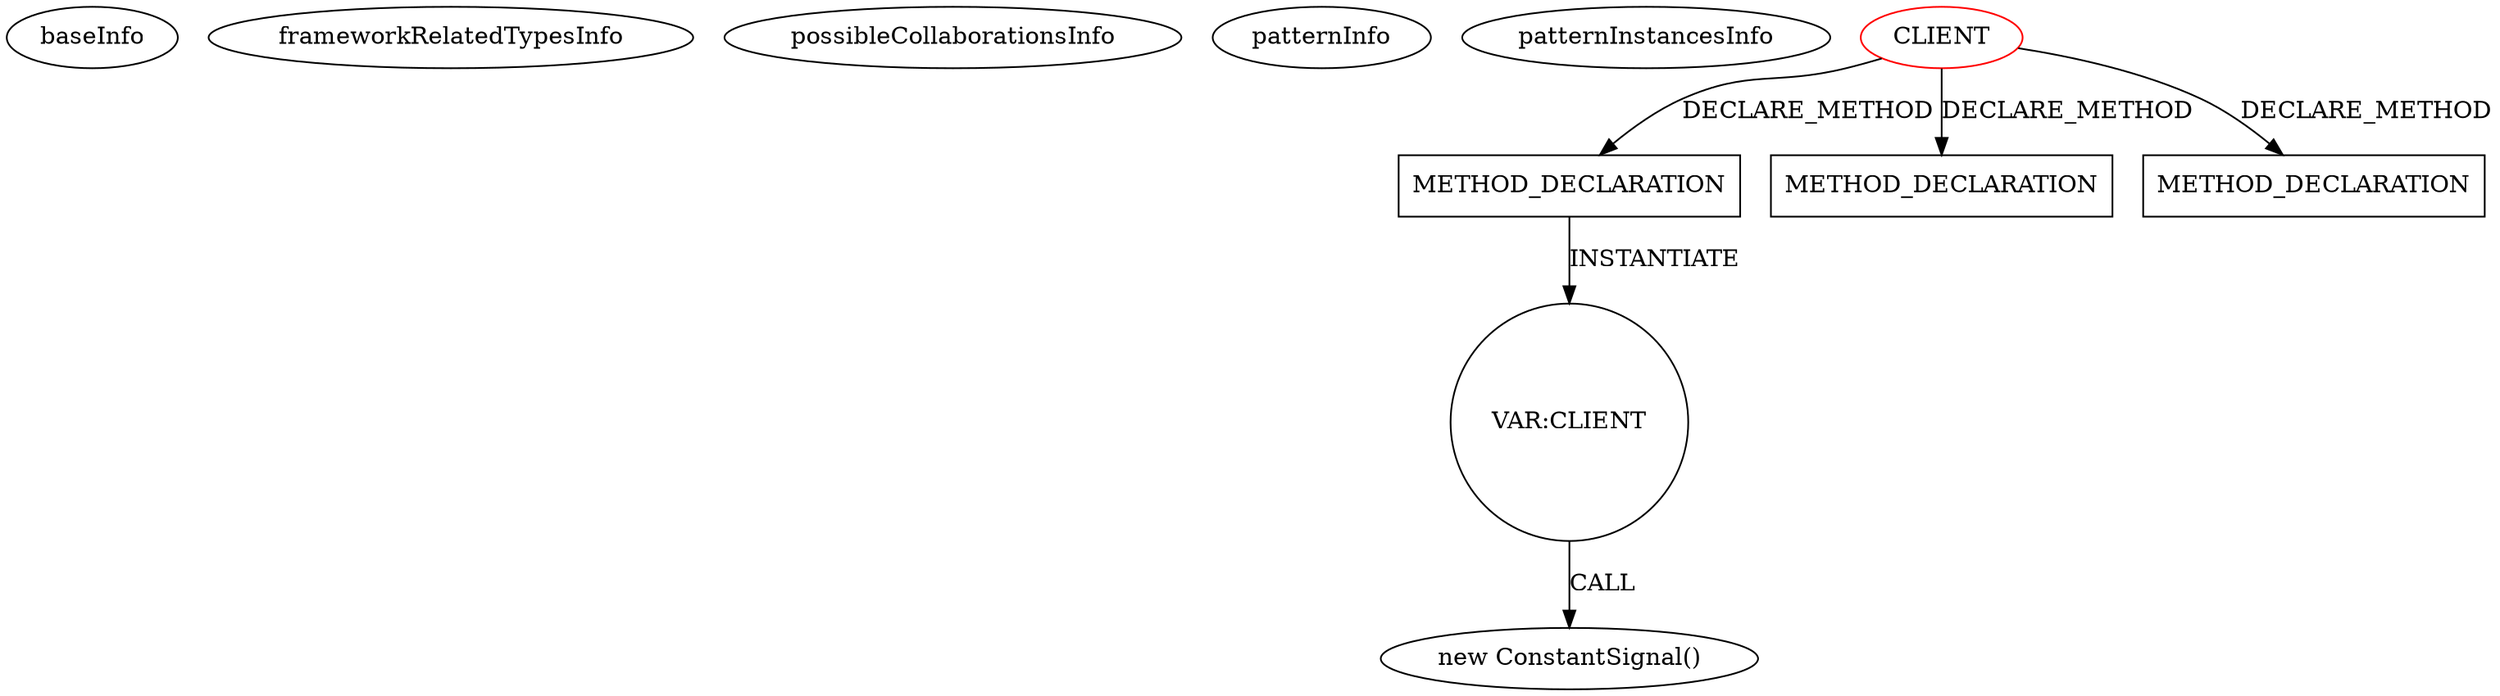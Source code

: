 digraph {
baseInfo[graphId=4553,category="pattern",isAnonymous=false,possibleRelation=false]
frameworkRelatedTypesInfo[]
possibleCollaborationsInfo[]
patternInfo[frequency=2.0,patternRootClient=0]
patternInstancesInfo[0="dimituri-milk~/dimituri-milk/milk-master/milk-core/src/main/java/lv/dimituri/milk/core/Filters.java~Filters~2472",1="dimituri-milk~/dimituri-milk/milk-master/milk-core/src/main/java/lv/dimituri/milk/core/Maps.java~Maps~2475"]
48[label="new ConstantSignal()",vertexType="CONSTRUCTOR_CALL",isFrameworkType=false]
49[label="VAR:CLIENT",vertexType="VARIABLE_EXPRESION",isFrameworkType=false,shape=circle]
44[label="METHOD_DECLARATION",vertexType="CLIENT_METHOD_DECLARATION",isFrameworkType=false,shape=box]
0[label="CLIENT",vertexType="ROOT_CLIENT_CLASS_DECLARATION",isFrameworkType=false,color=red]
26[label="METHOD_DECLARATION",vertexType="CLIENT_METHOD_DECLARATION",isFrameworkType=false,shape=box]
67[label="METHOD_DECLARATION",vertexType="CLIENT_METHOD_DECLARATION",isFrameworkType=false,shape=box]
44->49[label="INSTANTIATE"]
0->44[label="DECLARE_METHOD"]
49->48[label="CALL"]
0->26[label="DECLARE_METHOD"]
0->67[label="DECLARE_METHOD"]
}
